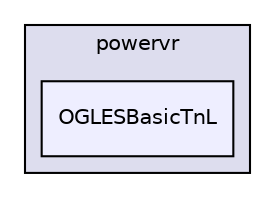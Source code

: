 digraph "PVR/SDK_3.4/Examples/Beginner/04_BasicTnL/OGLES/Build/Android/src/com/powervr/OGLESBasicTnL" {
  compound=true
  node [ fontsize="10", fontname="Helvetica"];
  edge [ labelfontsize="10", labelfontname="Helvetica"];
  subgraph clusterdir_efced7cca3efeea71eaebe5d42e81af8 {
    graph [ bgcolor="#ddddee", pencolor="black", label="powervr" fontname="Helvetica", fontsize="10", URL="dir_efced7cca3efeea71eaebe5d42e81af8.html"]
  dir_fe40459ccbe52d9a91ca477e360b15c7 [shape=box, label="OGLESBasicTnL", style="filled", fillcolor="#eeeeff", pencolor="black", URL="dir_fe40459ccbe52d9a91ca477e360b15c7.html"];
  }
}
